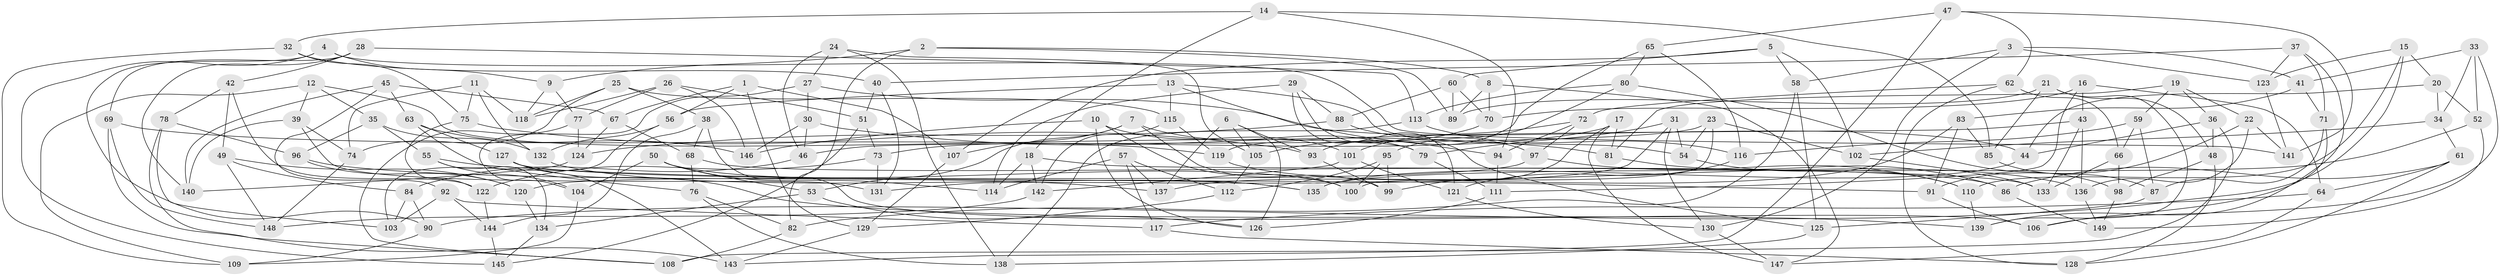 // Generated by graph-tools (version 1.1) at 2025/26/03/09/25 03:26:53]
// undirected, 149 vertices, 298 edges
graph export_dot {
graph [start="1"]
  node [color=gray90,style=filled];
  1;
  2;
  3;
  4;
  5;
  6;
  7;
  8;
  9;
  10;
  11;
  12;
  13;
  14;
  15;
  16;
  17;
  18;
  19;
  20;
  21;
  22;
  23;
  24;
  25;
  26;
  27;
  28;
  29;
  30;
  31;
  32;
  33;
  34;
  35;
  36;
  37;
  38;
  39;
  40;
  41;
  42;
  43;
  44;
  45;
  46;
  47;
  48;
  49;
  50;
  51;
  52;
  53;
  54;
  55;
  56;
  57;
  58;
  59;
  60;
  61;
  62;
  63;
  64;
  65;
  66;
  67;
  68;
  69;
  70;
  71;
  72;
  73;
  74;
  75;
  76;
  77;
  78;
  79;
  80;
  81;
  82;
  83;
  84;
  85;
  86;
  87;
  88;
  89;
  90;
  91;
  92;
  93;
  94;
  95;
  96;
  97;
  98;
  99;
  100;
  101;
  102;
  103;
  104;
  105;
  106;
  107;
  108;
  109;
  110;
  111;
  112;
  113;
  114;
  115;
  116;
  117;
  118;
  119;
  120;
  121;
  122;
  123;
  124;
  125;
  126;
  127;
  128;
  129;
  130;
  131;
  132;
  133;
  134;
  135;
  136;
  137;
  138;
  139;
  140;
  141;
  142;
  143;
  144;
  145;
  146;
  147;
  148;
  149;
  1 -- 67;
  1 -- 129;
  1 -- 107;
  1 -- 56;
  2 -- 82;
  2 -- 8;
  2 -- 89;
  2 -- 9;
  3 -- 130;
  3 -- 58;
  3 -- 123;
  3 -- 41;
  4 -- 145;
  4 -- 9;
  4 -- 90;
  4 -- 141;
  5 -- 58;
  5 -- 107;
  5 -- 102;
  5 -- 60;
  6 -- 105;
  6 -- 126;
  6 -- 93;
  6 -- 137;
  7 -- 107;
  7 -- 53;
  7 -- 99;
  7 -- 79;
  8 -- 147;
  8 -- 70;
  8 -- 89;
  9 -- 77;
  9 -- 118;
  10 -- 100;
  10 -- 101;
  10 -- 146;
  10 -- 126;
  11 -- 132;
  11 -- 118;
  11 -- 74;
  11 -- 75;
  12 -- 35;
  12 -- 79;
  12 -- 109;
  12 -- 39;
  13 -- 115;
  13 -- 56;
  13 -- 54;
  13 -- 94;
  14 -- 18;
  14 -- 94;
  14 -- 85;
  14 -- 32;
  15 -- 20;
  15 -- 90;
  15 -- 123;
  15 -- 110;
  16 -- 111;
  16 -- 64;
  16 -- 70;
  16 -- 43;
  17 -- 81;
  17 -- 73;
  17 -- 99;
  17 -- 147;
  18 -- 114;
  18 -- 142;
  18 -- 133;
  19 -- 22;
  19 -- 81;
  19 -- 59;
  19 -- 36;
  20 -- 52;
  20 -- 44;
  20 -- 34;
  21 -- 89;
  21 -- 48;
  21 -- 139;
  21 -- 85;
  22 -- 91;
  22 -- 136;
  22 -- 141;
  23 -- 54;
  23 -- 100;
  23 -- 102;
  23 -- 46;
  24 -- 105;
  24 -- 138;
  24 -- 46;
  24 -- 27;
  25 -- 115;
  25 -- 38;
  25 -- 74;
  25 -- 118;
  26 -- 146;
  26 -- 51;
  26 -- 118;
  26 -- 77;
  27 -- 104;
  27 -- 30;
  27 -- 44;
  28 -- 42;
  28 -- 69;
  28 -- 140;
  28 -- 113;
  29 -- 121;
  29 -- 88;
  29 -- 125;
  29 -- 114;
  30 -- 81;
  30 -- 146;
  30 -- 46;
  31 -- 79;
  31 -- 130;
  31 -- 54;
  31 -- 131;
  32 -- 40;
  32 -- 109;
  32 -- 75;
  33 -- 34;
  33 -- 41;
  33 -- 52;
  33 -- 106;
  34 -- 61;
  34 -- 102;
  35 -- 132;
  35 -- 96;
  35 -- 55;
  36 -- 48;
  36 -- 108;
  36 -- 44;
  37 -- 123;
  37 -- 40;
  37 -- 139;
  37 -- 71;
  38 -- 144;
  38 -- 68;
  38 -- 106;
  39 -- 74;
  39 -- 131;
  39 -- 140;
  40 -- 51;
  40 -- 131;
  41 -- 83;
  41 -- 71;
  42 -- 122;
  42 -- 78;
  42 -- 49;
  43 -- 133;
  43 -- 119;
  43 -- 136;
  44 -- 135;
  45 -- 140;
  45 -- 67;
  45 -- 63;
  45 -- 92;
  46 -- 84;
  47 -- 141;
  47 -- 65;
  47 -- 143;
  47 -- 62;
  48 -- 98;
  48 -- 128;
  49 -- 120;
  49 -- 84;
  49 -- 148;
  50 -- 100;
  50 -- 104;
  50 -- 114;
  50 -- 53;
  51 -- 145;
  51 -- 73;
  52 -- 149;
  52 -- 135;
  53 -- 126;
  53 -- 134;
  54 -- 110;
  55 -- 134;
  55 -- 104;
  55 -- 91;
  56 -- 103;
  56 -- 132;
  57 -- 114;
  57 -- 112;
  57 -- 117;
  57 -- 137;
  58 -- 82;
  58 -- 125;
  59 -- 66;
  59 -- 116;
  59 -- 87;
  60 -- 70;
  60 -- 88;
  60 -- 89;
  61 -- 86;
  61 -- 64;
  61 -- 128;
  62 -- 66;
  62 -- 72;
  62 -- 128;
  63 -- 127;
  63 -- 146;
  63 -- 76;
  64 -- 147;
  64 -- 117;
  65 -- 116;
  65 -- 93;
  65 -- 80;
  66 -- 133;
  66 -- 98;
  67 -- 68;
  67 -- 124;
  68 -- 76;
  68 -- 86;
  69 -- 148;
  69 -- 143;
  69 -- 119;
  70 -- 105;
  71 -- 106;
  71 -- 87;
  72 -- 97;
  72 -- 94;
  72 -- 101;
  73 -- 122;
  73 -- 131;
  74 -- 148;
  75 -- 93;
  75 -- 122;
  76 -- 82;
  76 -- 138;
  77 -- 124;
  77 -- 108;
  78 -- 103;
  78 -- 96;
  78 -- 108;
  79 -- 111;
  80 -- 98;
  80 -- 95;
  80 -- 113;
  81 -- 86;
  82 -- 108;
  83 -- 91;
  83 -- 137;
  83 -- 85;
  84 -- 103;
  84 -- 90;
  85 -- 87;
  86 -- 149;
  87 -- 125;
  88 -- 97;
  88 -- 124;
  90 -- 109;
  91 -- 106;
  92 -- 103;
  92 -- 144;
  92 -- 117;
  93 -- 99;
  94 -- 111;
  95 -- 99;
  95 -- 112;
  95 -- 100;
  96 -- 137;
  96 -- 120;
  97 -- 110;
  97 -- 120;
  98 -- 149;
  101 -- 142;
  101 -- 121;
  102 -- 133;
  104 -- 109;
  105 -- 112;
  107 -- 129;
  110 -- 139;
  111 -- 126;
  112 -- 129;
  113 -- 116;
  113 -- 138;
  115 -- 142;
  115 -- 119;
  116 -- 121;
  117 -- 128;
  119 -- 136;
  120 -- 134;
  121 -- 130;
  122 -- 144;
  123 -- 141;
  124 -- 140;
  125 -- 138;
  127 -- 135;
  127 -- 143;
  127 -- 139;
  129 -- 143;
  130 -- 147;
  132 -- 135;
  134 -- 145;
  136 -- 149;
  142 -- 148;
  144 -- 145;
}

